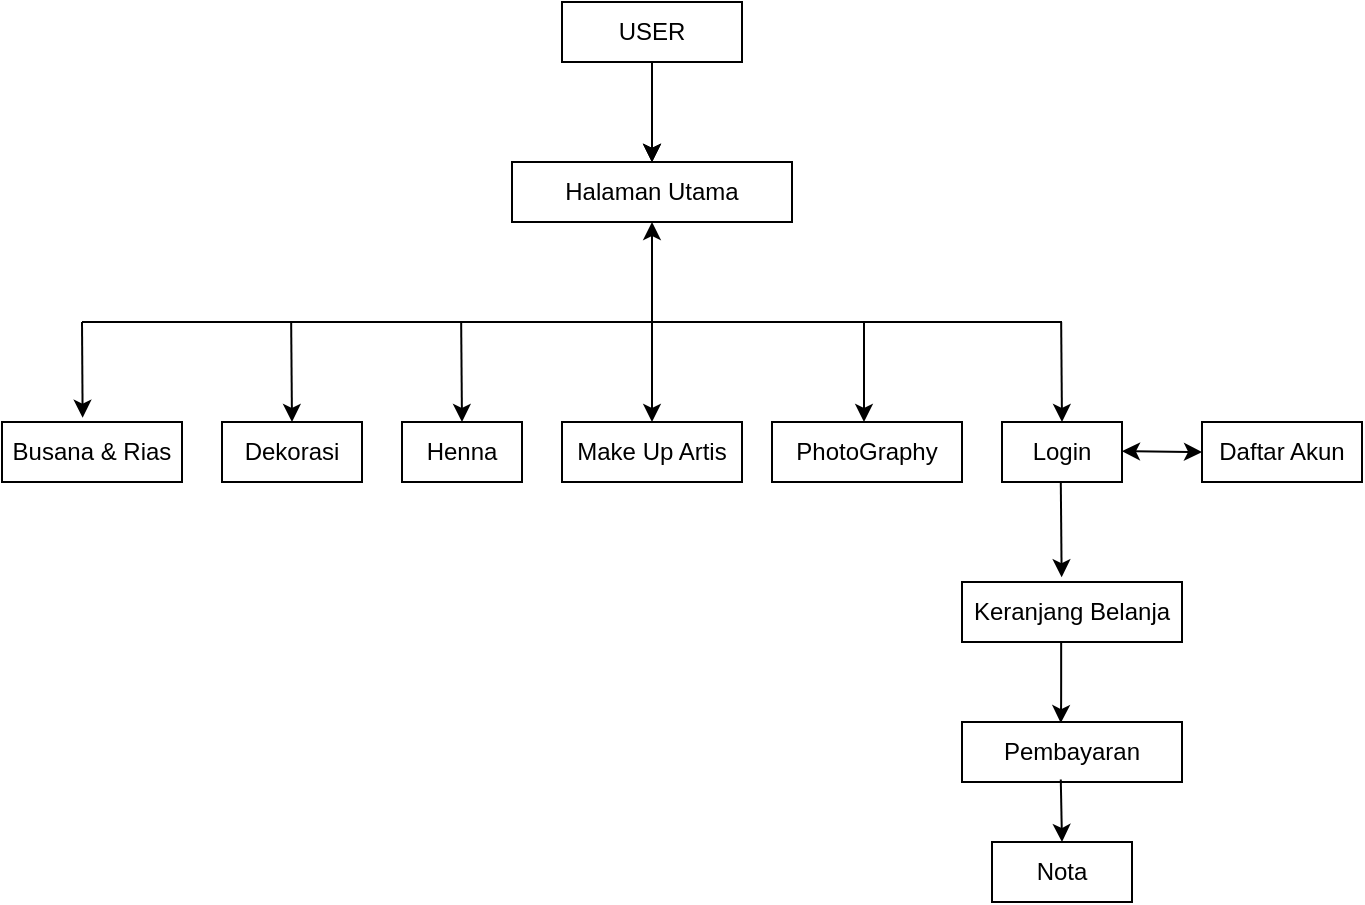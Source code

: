 <mxfile version="14.8.5" type="github" pages="2">
  <diagram id="9Xz5d_V6x0dq-i-7tpQL" name="Page-1">
    <mxGraphModel dx="914" dy="1584" grid="1" gridSize="10" guides="1" tooltips="1" connect="1" arrows="1" fold="1" page="1" pageScale="1" pageWidth="850" pageHeight="1100" math="0" shadow="0">
      <root>
        <mxCell id="0" />
        <mxCell id="1" parent="0" />
        <mxCell id="Ttm8kvAhvClJGZHalY7z-22" value="" style="edgeStyle=orthogonalEdgeStyle;curved=0;rounded=1;sketch=0;orthogonalLoop=1;jettySize=auto;html=1;" edge="1" parent="1" source="Ttm8kvAhvClJGZHalY7z-1" target="Ttm8kvAhvClJGZHalY7z-6">
          <mxGeometry relative="1" as="geometry" />
        </mxCell>
        <mxCell id="Ttm8kvAhvClJGZHalY7z-23" value="" style="edgeStyle=orthogonalEdgeStyle;curved=0;rounded=1;sketch=0;orthogonalLoop=1;jettySize=auto;html=1;" edge="1" parent="1" source="Ttm8kvAhvClJGZHalY7z-1" target="Ttm8kvAhvClJGZHalY7z-6">
          <mxGeometry relative="1" as="geometry" />
        </mxCell>
        <mxCell id="Ttm8kvAhvClJGZHalY7z-1" value="USER" style="rounded=0;whiteSpace=wrap;html=1;" vertex="1" parent="1">
          <mxGeometry x="320" y="-10" width="90" height="30" as="geometry" />
        </mxCell>
        <mxCell id="Ttm8kvAhvClJGZHalY7z-5" value="" style="endArrow=classic;html=1;entryX=0.5;entryY=0;entryDx=0;entryDy=0;" edge="1" parent="1" source="Ttm8kvAhvClJGZHalY7z-1" target="Ttm8kvAhvClJGZHalY7z-6">
          <mxGeometry width="50" height="50" relative="1" as="geometry">
            <mxPoint x="364.58" y="30" as="sourcePoint" />
            <mxPoint x="364.58" y="80" as="targetPoint" />
            <Array as="points">
              <mxPoint x="365" y="50" />
            </Array>
          </mxGeometry>
        </mxCell>
        <mxCell id="Ttm8kvAhvClJGZHalY7z-6" value="Halaman Utama" style="rounded=0;whiteSpace=wrap;html=1;" vertex="1" parent="1">
          <mxGeometry x="295" y="70" width="140" height="30" as="geometry" />
        </mxCell>
        <mxCell id="Ttm8kvAhvClJGZHalY7z-9" value="" style="endArrow=classic;startArrow=classic;html=1;entryX=0.5;entryY=1;entryDx=0;entryDy=0;exitX=0.5;exitY=0;exitDx=0;exitDy=0;" edge="1" parent="1" source="Ttm8kvAhvClJGZHalY7z-25" target="Ttm8kvAhvClJGZHalY7z-6">
          <mxGeometry width="50" height="50" relative="1" as="geometry">
            <mxPoint x="365" y="180" as="sourcePoint" />
            <mxPoint x="365" y="140" as="targetPoint" />
          </mxGeometry>
        </mxCell>
        <mxCell id="Ttm8kvAhvClJGZHalY7z-11" value="" style="endArrow=none;html=1;" edge="1" parent="1">
          <mxGeometry width="50" height="50" relative="1" as="geometry">
            <mxPoint x="80" y="150" as="sourcePoint" />
            <mxPoint x="570" y="150" as="targetPoint" />
          </mxGeometry>
        </mxCell>
        <mxCell id="Ttm8kvAhvClJGZHalY7z-12" value="" style="endArrow=classic;html=1;entryX=0.448;entryY=-0.072;entryDx=0;entryDy=0;entryPerimeter=0;" edge="1" parent="1" target="Ttm8kvAhvClJGZHalY7z-13">
          <mxGeometry width="50" height="50" relative="1" as="geometry">
            <mxPoint x="80" y="150" as="sourcePoint" />
            <mxPoint x="80" y="190" as="targetPoint" />
          </mxGeometry>
        </mxCell>
        <mxCell id="Ttm8kvAhvClJGZHalY7z-13" value="&lt;font face=&quot;arial&quot;&gt;Busana &amp;amp; Rias&lt;/font&gt;" style="rounded=0;whiteSpace=wrap;html=1;" vertex="1" parent="1">
          <mxGeometry x="40" y="200" width="90" height="30" as="geometry" />
        </mxCell>
        <mxCell id="Ttm8kvAhvClJGZHalY7z-14" value="" style="endArrow=classic;html=1;entryX=0.5;entryY=0;entryDx=0;entryDy=0;" edge="1" parent="1" target="Ttm8kvAhvClJGZHalY7z-15">
          <mxGeometry width="50" height="50" relative="1" as="geometry">
            <mxPoint x="184.58" y="150" as="sourcePoint" />
            <mxPoint x="184.58" y="180" as="targetPoint" />
          </mxGeometry>
        </mxCell>
        <mxCell id="Ttm8kvAhvClJGZHalY7z-15" value="Dekorasi" style="rounded=0;whiteSpace=wrap;html=1;sketch=0;" vertex="1" parent="1">
          <mxGeometry x="150" y="200" width="70" height="30" as="geometry" />
        </mxCell>
        <mxCell id="Ttm8kvAhvClJGZHalY7z-16" value="" style="endArrow=classic;html=1;entryX=0.5;entryY=0;entryDx=0;entryDy=0;" edge="1" parent="1" target="Ttm8kvAhvClJGZHalY7z-21">
          <mxGeometry width="50" height="50" relative="1" as="geometry">
            <mxPoint x="269.58" y="150" as="sourcePoint" />
            <mxPoint x="270" y="190" as="targetPoint" />
          </mxGeometry>
        </mxCell>
        <mxCell id="Ttm8kvAhvClJGZHalY7z-21" value="Henna" style="rounded=0;whiteSpace=wrap;html=1;sketch=0;" vertex="1" parent="1">
          <mxGeometry x="240" y="200" width="60" height="30" as="geometry" />
        </mxCell>
        <mxCell id="Ttm8kvAhvClJGZHalY7z-25" value="Make Up Artis" style="rounded=0;whiteSpace=wrap;html=1;sketch=0;" vertex="1" parent="1">
          <mxGeometry x="320" y="200" width="90" height="30" as="geometry" />
        </mxCell>
        <mxCell id="Ttm8kvAhvClJGZHalY7z-26" value="" style="endArrow=classic;html=1;" edge="1" parent="1">
          <mxGeometry width="50" height="50" relative="1" as="geometry">
            <mxPoint x="471" y="150" as="sourcePoint" />
            <mxPoint x="471" y="200" as="targetPoint" />
          </mxGeometry>
        </mxCell>
        <mxCell id="Ttm8kvAhvClJGZHalY7z-27" value="PhotoGraphy" style="rounded=0;whiteSpace=wrap;html=1;sketch=0;" vertex="1" parent="1">
          <mxGeometry x="425" y="200" width="95" height="30" as="geometry" />
        </mxCell>
        <mxCell id="Ttm8kvAhvClJGZHalY7z-29" value="" style="endArrow=classic;html=1;entryX=0.5;entryY=0;entryDx=0;entryDy=0;" edge="1" parent="1" target="Ttm8kvAhvClJGZHalY7z-30">
          <mxGeometry width="50" height="50" relative="1" as="geometry">
            <mxPoint x="569.58" y="150" as="sourcePoint" />
            <mxPoint x="569.58" y="200" as="targetPoint" />
          </mxGeometry>
        </mxCell>
        <mxCell id="Ttm8kvAhvClJGZHalY7z-30" value="Login" style="rounded=0;whiteSpace=wrap;html=1;sketch=0;" vertex="1" parent="1">
          <mxGeometry x="540" y="200" width="60" height="30" as="geometry" />
        </mxCell>
        <mxCell id="Ttm8kvAhvClJGZHalY7z-31" value="" style="endArrow=classic;startArrow=classic;html=1;entryX=0;entryY=0.5;entryDx=0;entryDy=0;" edge="1" parent="1" target="Ttm8kvAhvClJGZHalY7z-32">
          <mxGeometry width="50" height="50" relative="1" as="geometry">
            <mxPoint x="600" y="214.62" as="sourcePoint" />
            <mxPoint x="640" y="215" as="targetPoint" />
          </mxGeometry>
        </mxCell>
        <mxCell id="Ttm8kvAhvClJGZHalY7z-32" value="Daftar Akun" style="rounded=0;whiteSpace=wrap;html=1;sketch=0;" vertex="1" parent="1">
          <mxGeometry x="640" y="200" width="80" height="30" as="geometry" />
        </mxCell>
        <mxCell id="Ttm8kvAhvClJGZHalY7z-35" value="" style="endArrow=classic;html=1;entryX=0.453;entryY=-0.08;entryDx=0;entryDy=0;entryPerimeter=0;" edge="1" parent="1" target="Ttm8kvAhvClJGZHalY7z-36">
          <mxGeometry width="50" height="50" relative="1" as="geometry">
            <mxPoint x="569.4" y="230" as="sourcePoint" />
            <mxPoint x="570.6" y="270" as="targetPoint" />
          </mxGeometry>
        </mxCell>
        <mxCell id="Ttm8kvAhvClJGZHalY7z-36" value="Keranjang Belanja" style="rounded=0;whiteSpace=wrap;html=1;sketch=0;" vertex="1" parent="1">
          <mxGeometry x="520" y="280" width="110" height="30" as="geometry" />
        </mxCell>
        <mxCell id="Ttm8kvAhvClJGZHalY7z-37" style="edgeStyle=orthogonalEdgeStyle;curved=0;rounded=1;sketch=0;orthogonalLoop=1;jettySize=auto;html=1;exitX=0.5;exitY=1;exitDx=0;exitDy=0;" edge="1" parent="1" source="Ttm8kvAhvClJGZHalY7z-36" target="Ttm8kvAhvClJGZHalY7z-36">
          <mxGeometry relative="1" as="geometry" />
        </mxCell>
        <mxCell id="Ttm8kvAhvClJGZHalY7z-38" value="" style="endArrow=classic;html=1;entryX=0.449;entryY=0.017;entryDx=0;entryDy=0;entryPerimeter=0;" edge="1" parent="1" target="Ttm8kvAhvClJGZHalY7z-39">
          <mxGeometry width="50" height="50" relative="1" as="geometry">
            <mxPoint x="569.58" y="310" as="sourcePoint" />
            <mxPoint x="570" y="340" as="targetPoint" />
            <Array as="points">
              <mxPoint x="569.58" y="340" />
            </Array>
          </mxGeometry>
        </mxCell>
        <mxCell id="Ttm8kvAhvClJGZHalY7z-39" value="Pembayaran" style="rounded=0;whiteSpace=wrap;html=1;sketch=0;" vertex="1" parent="1">
          <mxGeometry x="520" y="350" width="110" height="30" as="geometry" />
        </mxCell>
        <mxCell id="Ttm8kvAhvClJGZHalY7z-41" value="Nota" style="rounded=0;whiteSpace=wrap;html=1;sketch=0;" vertex="1" parent="1">
          <mxGeometry x="535" y="410" width="70" height="30" as="geometry" />
        </mxCell>
        <mxCell id="Ttm8kvAhvClJGZHalY7z-42" value="" style="endArrow=classic;html=1;entryX=0.5;entryY=0;entryDx=0;entryDy=0;exitX=0.449;exitY=0.96;exitDx=0;exitDy=0;exitPerimeter=0;" edge="1" parent="1" source="Ttm8kvAhvClJGZHalY7z-39" target="Ttm8kvAhvClJGZHalY7z-41">
          <mxGeometry width="50" height="50" relative="1" as="geometry">
            <mxPoint x="570" y="390" as="sourcePoint" />
            <mxPoint x="570" y="400" as="targetPoint" />
          </mxGeometry>
        </mxCell>
      </root>
    </mxGraphModel>
  </diagram>
  <diagram id="94QzZoBL7FXXTvlW2-53" name="Page-2">
    <mxGraphModel dx="868" dy="460" grid="1" gridSize="10" guides="1" tooltips="1" connect="1" arrows="1" fold="1" page="1" pageScale="1" pageWidth="850" pageHeight="1100" math="0" shadow="0">
      <root>
        <mxCell id="t-J6LSJtpPmwh6nfFajD-0" />
        <mxCell id="t-J6LSJtpPmwh6nfFajD-1" parent="t-J6LSJtpPmwh6nfFajD-0" />
      </root>
    </mxGraphModel>
  </diagram>
</mxfile>
